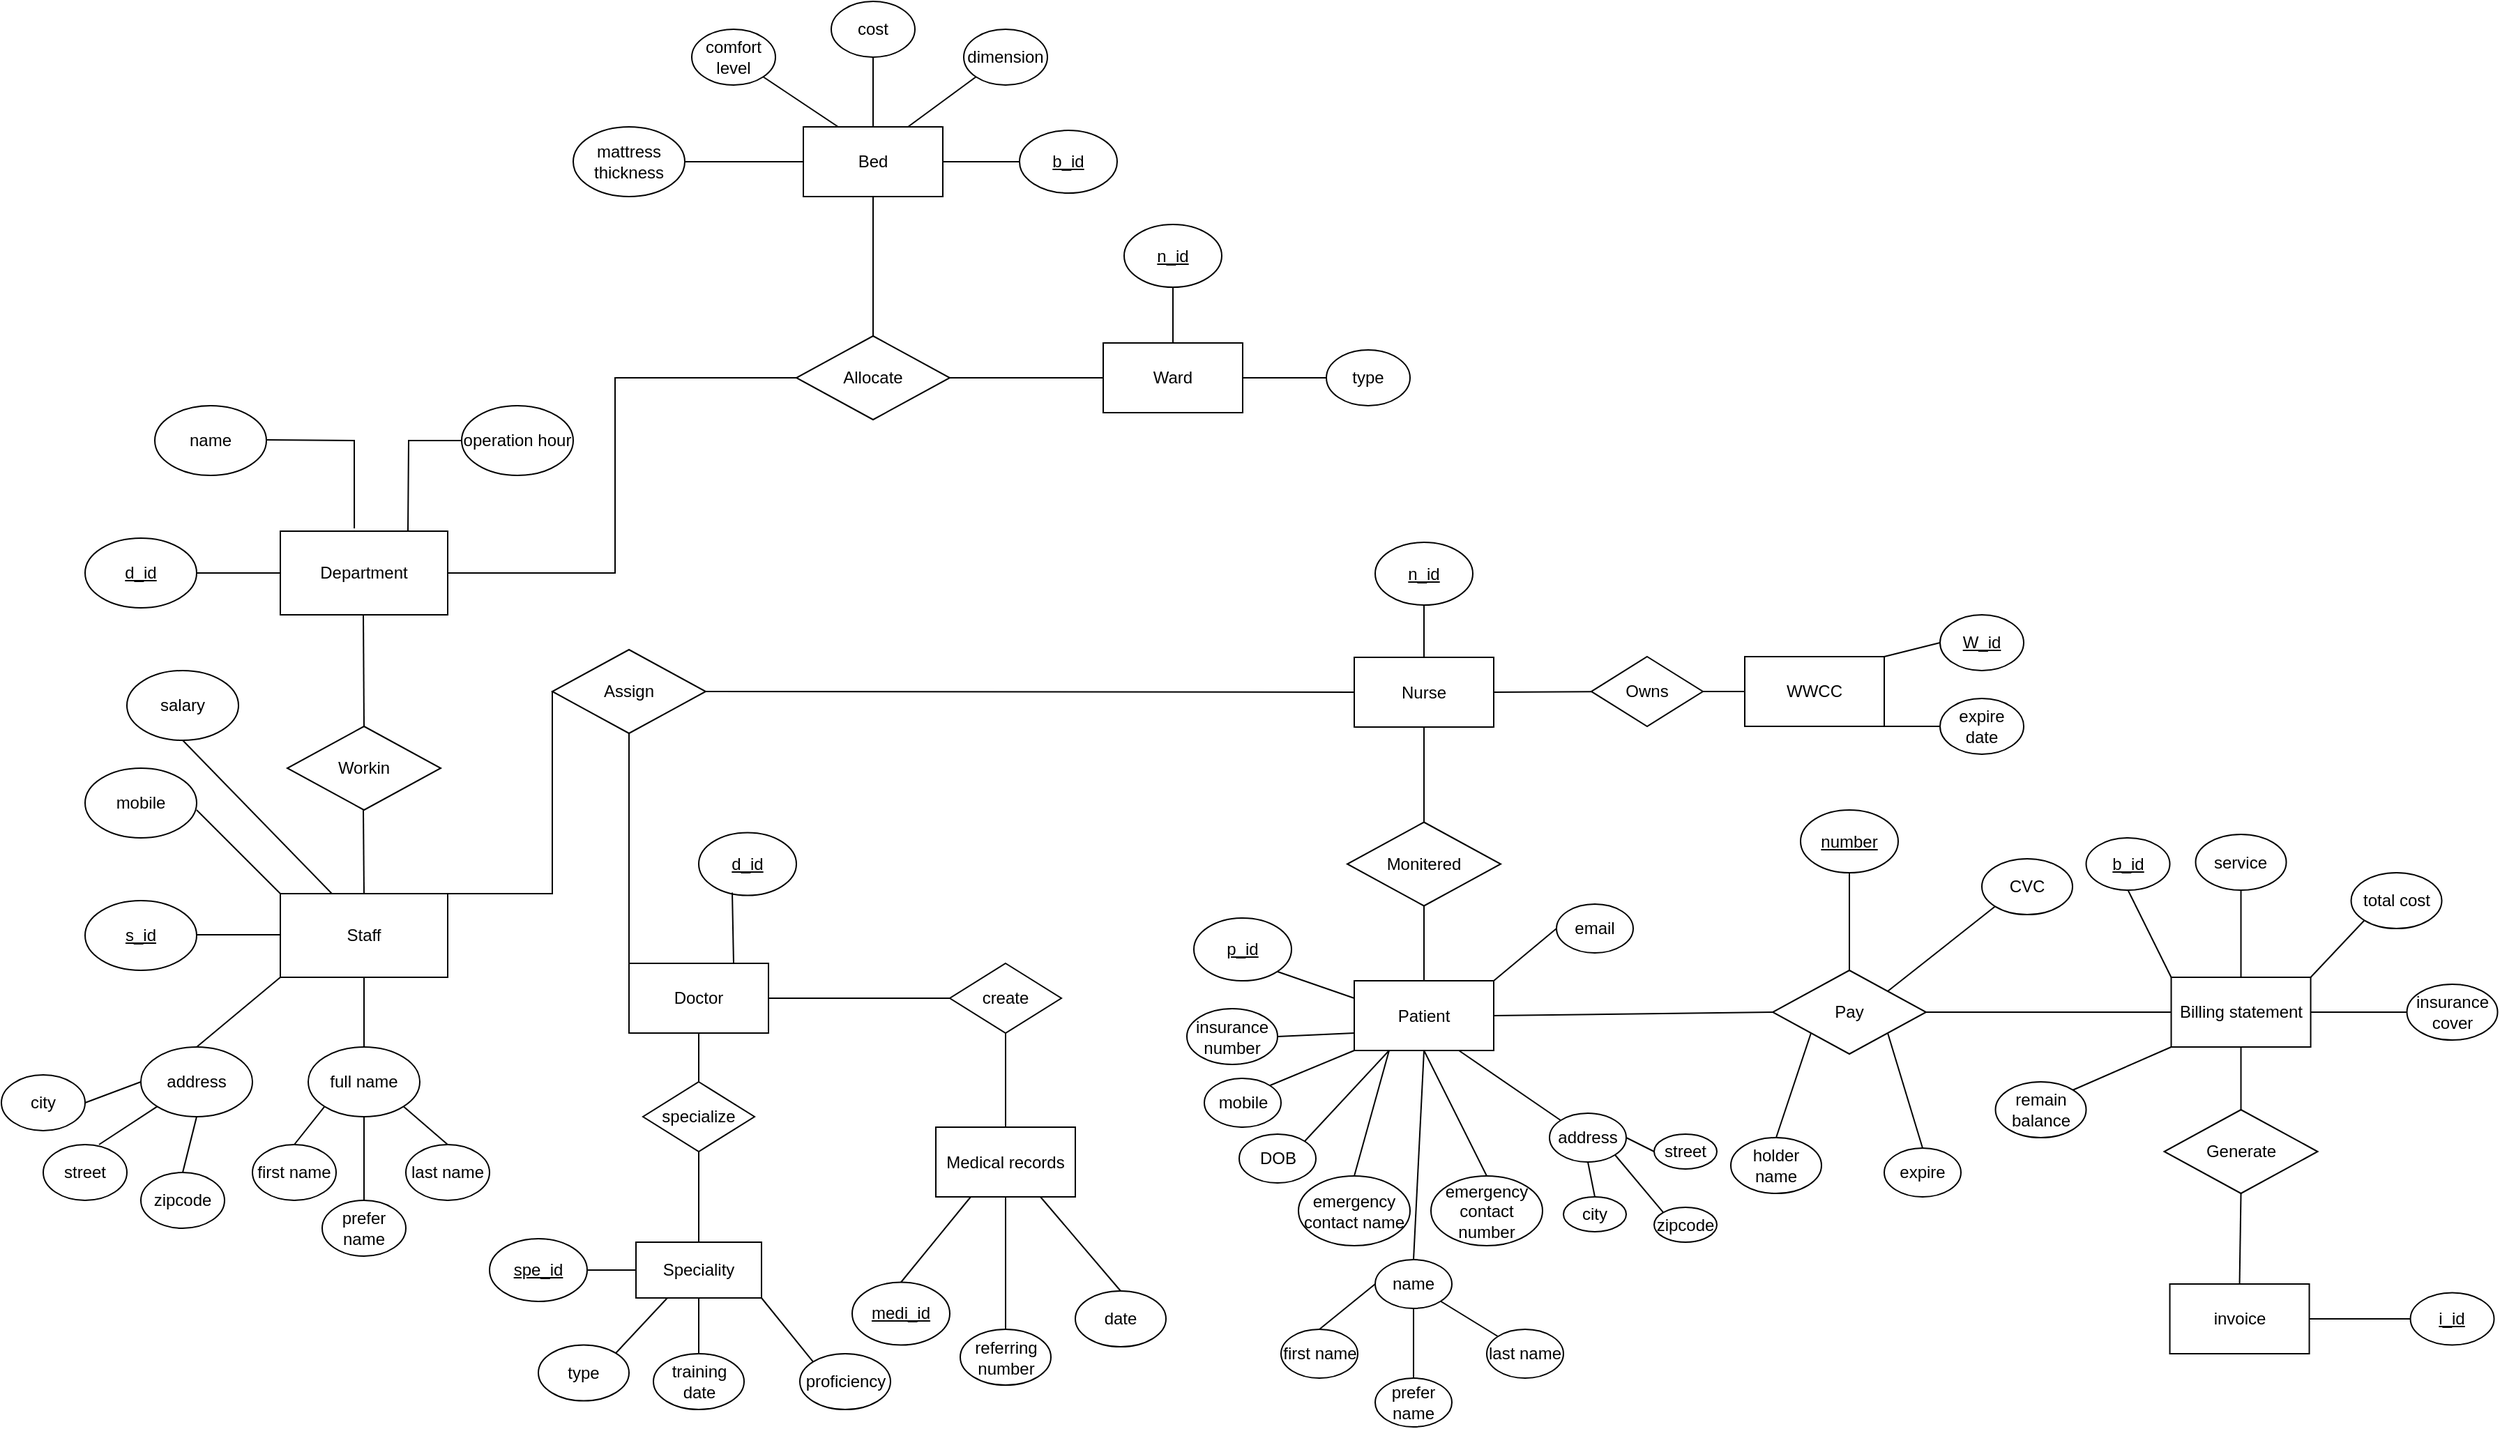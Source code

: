 <mxfile version="24.7.7">
  <diagram name="第 1 页" id="l8nAImhA_V3-tAAv8bX_">
    <mxGraphModel dx="1781" dy="504" grid="1" gridSize="10" guides="1" tooltips="1" connect="1" arrows="1" fold="1" page="1" pageScale="1" pageWidth="827" pageHeight="1169" math="0" shadow="0">
      <root>
        <mxCell id="0" />
        <mxCell id="1" parent="0" />
        <mxCell id="PQxb19GPP4Mwg28GRMJL-1" value="Department" style="rounded=0;whiteSpace=wrap;html=1;" parent="1" vertex="1">
          <mxGeometry x="30" y="510" width="120" height="60" as="geometry" />
        </mxCell>
        <mxCell id="PQxb19GPP4Mwg28GRMJL-2" value="&lt;u&gt;d_id&lt;/u&gt;" style="ellipse;whiteSpace=wrap;html=1;" parent="1" vertex="1">
          <mxGeometry x="-110" y="515" width="80" height="50" as="geometry" />
        </mxCell>
        <mxCell id="PQxb19GPP4Mwg28GRMJL-4" value="" style="endArrow=none;html=1;rounded=0;entryX=0;entryY=0.5;entryDx=0;entryDy=0;exitX=1;exitY=0.5;exitDx=0;exitDy=0;" parent="1" source="PQxb19GPP4Mwg28GRMJL-2" target="PQxb19GPP4Mwg28GRMJL-1" edge="1">
          <mxGeometry width="50" height="50" relative="1" as="geometry">
            <mxPoint x="-20" y="540" as="sourcePoint" />
            <mxPoint x="20" y="539.5" as="targetPoint" />
          </mxGeometry>
        </mxCell>
        <mxCell id="PQxb19GPP4Mwg28GRMJL-5" value="name" style="ellipse;whiteSpace=wrap;html=1;" parent="1" vertex="1">
          <mxGeometry x="-60" y="420" width="80" height="50" as="geometry" />
        </mxCell>
        <mxCell id="PQxb19GPP4Mwg28GRMJL-6" value="" style="endArrow=none;html=1;rounded=0;entryX=0.442;entryY=-0.033;entryDx=0;entryDy=0;exitX=1;exitY=0.5;exitDx=0;exitDy=0;entryPerimeter=0;" parent="1" target="PQxb19GPP4Mwg28GRMJL-1" edge="1">
          <mxGeometry width="50" height="50" relative="1" as="geometry">
            <mxPoint x="20" y="444.5" as="sourcePoint" />
            <mxPoint x="80" y="444.5" as="targetPoint" />
            <Array as="points">
              <mxPoint x="83" y="445" />
            </Array>
          </mxGeometry>
        </mxCell>
        <mxCell id="PQxb19GPP4Mwg28GRMJL-7" value="operation hour" style="ellipse;whiteSpace=wrap;html=1;" parent="1" vertex="1">
          <mxGeometry x="160" y="420" width="80" height="50" as="geometry" />
        </mxCell>
        <mxCell id="PQxb19GPP4Mwg28GRMJL-9" value="" style="endArrow=none;html=1;rounded=0;entryX=0.442;entryY=-0.033;entryDx=0;entryDy=0;exitX=0;exitY=0.5;exitDx=0;exitDy=0;entryPerimeter=0;" parent="1" source="PQxb19GPP4Mwg28GRMJL-7" edge="1">
          <mxGeometry width="50" height="50" relative="1" as="geometry">
            <mxPoint x="58.5" y="446.5" as="sourcePoint" />
            <mxPoint x="121.5" y="510" as="targetPoint" />
            <Array as="points">
              <mxPoint x="122" y="445" />
            </Array>
          </mxGeometry>
        </mxCell>
        <mxCell id="PQxb19GPP4Mwg28GRMJL-10" value="Staff" style="rounded=0;whiteSpace=wrap;html=1;" parent="1" vertex="1">
          <mxGeometry x="30" y="770" width="120" height="60" as="geometry" />
        </mxCell>
        <mxCell id="PQxb19GPP4Mwg28GRMJL-11" value="&lt;u&gt;s_id&lt;/u&gt;" style="ellipse;whiteSpace=wrap;html=1;" parent="1" vertex="1">
          <mxGeometry x="-110" y="775" width="80" height="50" as="geometry" />
        </mxCell>
        <mxCell id="PQxb19GPP4Mwg28GRMJL-12" value="" style="endArrow=none;html=1;rounded=0;entryX=0;entryY=0.5;entryDx=0;entryDy=0;exitX=1;exitY=0.5;exitDx=0;exitDy=0;" parent="1" edge="1">
          <mxGeometry width="50" height="50" relative="1" as="geometry">
            <mxPoint x="-30" y="799.5" as="sourcePoint" />
            <mxPoint x="30" y="799.5" as="targetPoint" />
          </mxGeometry>
        </mxCell>
        <mxCell id="PQxb19GPP4Mwg28GRMJL-13" value="Workin" style="rhombus;whiteSpace=wrap;html=1;" parent="1" vertex="1">
          <mxGeometry x="35" y="650" width="110" height="60" as="geometry" />
        </mxCell>
        <mxCell id="PQxb19GPP4Mwg28GRMJL-14" value="" style="endArrow=none;html=1;rounded=0;exitX=0.5;exitY=0;exitDx=0;exitDy=0;" parent="1" source="PQxb19GPP4Mwg28GRMJL-13" edge="1">
          <mxGeometry width="50" height="50" relative="1" as="geometry">
            <mxPoint x="89.5" y="640" as="sourcePoint" />
            <mxPoint x="89.5" y="570" as="targetPoint" />
          </mxGeometry>
        </mxCell>
        <mxCell id="PQxb19GPP4Mwg28GRMJL-15" value="" style="endArrow=none;html=1;rounded=0;exitX=0.5;exitY=0;exitDx=0;exitDy=0;" parent="1" source="PQxb19GPP4Mwg28GRMJL-10" edge="1">
          <mxGeometry width="50" height="50" relative="1" as="geometry">
            <mxPoint x="90" y="760" as="sourcePoint" />
            <mxPoint x="89.5" y="710" as="targetPoint" />
          </mxGeometry>
        </mxCell>
        <mxCell id="PQxb19GPP4Mwg28GRMJL-16" value="mobile" style="ellipse;whiteSpace=wrap;html=1;" parent="1" vertex="1">
          <mxGeometry x="-110" y="680" width="80" height="50" as="geometry" />
        </mxCell>
        <mxCell id="PQxb19GPP4Mwg28GRMJL-17" value="" style="endArrow=none;html=1;rounded=0;exitX=0;exitY=0;exitDx=0;exitDy=0;" parent="1" source="PQxb19GPP4Mwg28GRMJL-10" edge="1">
          <mxGeometry width="50" height="50" relative="1" as="geometry">
            <mxPoint x="20" y="760" as="sourcePoint" />
            <mxPoint x="-30" y="710" as="targetPoint" />
          </mxGeometry>
        </mxCell>
        <mxCell id="PQxb19GPP4Mwg28GRMJL-18" value="salary" style="ellipse;whiteSpace=wrap;html=1;" parent="1" vertex="1">
          <mxGeometry x="-80" y="610" width="80" height="50" as="geometry" />
        </mxCell>
        <mxCell id="PQxb19GPP4Mwg28GRMJL-19" value="" style="endArrow=none;html=1;rounded=0;exitX=0.308;exitY=0;exitDx=0;exitDy=0;exitPerimeter=0;" parent="1" source="PQxb19GPP4Mwg28GRMJL-10" edge="1">
          <mxGeometry width="50" height="50" relative="1" as="geometry">
            <mxPoint x="20" y="720" as="sourcePoint" />
            <mxPoint x="-40" y="660" as="targetPoint" />
          </mxGeometry>
        </mxCell>
        <mxCell id="PQxb19GPP4Mwg28GRMJL-20" value="address" style="ellipse;whiteSpace=wrap;html=1;" parent="1" vertex="1">
          <mxGeometry x="-70" y="880" width="80" height="50" as="geometry" />
        </mxCell>
        <mxCell id="PQxb19GPP4Mwg28GRMJL-21" value="" style="endArrow=none;html=1;rounded=0;entryX=0;entryY=1;entryDx=0;entryDy=0;" parent="1" target="PQxb19GPP4Mwg28GRMJL-10" edge="1">
          <mxGeometry width="50" height="50" relative="1" as="geometry">
            <mxPoint x="-30" y="880" as="sourcePoint" />
            <mxPoint x="20" y="830" as="targetPoint" />
          </mxGeometry>
        </mxCell>
        <mxCell id="PQxb19GPP4Mwg28GRMJL-22" value="city" style="ellipse;whiteSpace=wrap;html=1;" parent="1" vertex="1">
          <mxGeometry x="-170" y="900" width="60" height="40" as="geometry" />
        </mxCell>
        <mxCell id="PQxb19GPP4Mwg28GRMJL-23" value="street" style="ellipse;whiteSpace=wrap;html=1;" parent="1" vertex="1">
          <mxGeometry x="-140" y="950" width="60" height="40" as="geometry" />
        </mxCell>
        <mxCell id="PQxb19GPP4Mwg28GRMJL-24" value="zipcode" style="ellipse;whiteSpace=wrap;html=1;" parent="1" vertex="1">
          <mxGeometry x="-70" y="970" width="60" height="40" as="geometry" />
        </mxCell>
        <mxCell id="PQxb19GPP4Mwg28GRMJL-25" value="" style="endArrow=none;html=1;rounded=0;entryX=0;entryY=0.5;entryDx=0;entryDy=0;" parent="1" target="PQxb19GPP4Mwg28GRMJL-20" edge="1">
          <mxGeometry width="50" height="50" relative="1" as="geometry">
            <mxPoint x="-110" y="920" as="sourcePoint" />
            <mxPoint x="-60" y="870" as="targetPoint" />
          </mxGeometry>
        </mxCell>
        <mxCell id="PQxb19GPP4Mwg28GRMJL-26" value="" style="endArrow=none;html=1;rounded=0;entryX=0;entryY=1;entryDx=0;entryDy=0;" parent="1" target="PQxb19GPP4Mwg28GRMJL-20" edge="1">
          <mxGeometry width="50" height="50" relative="1" as="geometry">
            <mxPoint x="-100" y="950" as="sourcePoint" />
            <mxPoint x="-60" y="935" as="targetPoint" />
          </mxGeometry>
        </mxCell>
        <mxCell id="PQxb19GPP4Mwg28GRMJL-28" value="" style="endArrow=none;html=1;rounded=0;entryX=0.5;entryY=1;entryDx=0;entryDy=0;exitX=0.5;exitY=0;exitDx=0;exitDy=0;" parent="1" source="PQxb19GPP4Mwg28GRMJL-24" target="PQxb19GPP4Mwg28GRMJL-20" edge="1">
          <mxGeometry width="50" height="50" relative="1" as="geometry">
            <mxPoint x="30" y="990" as="sourcePoint" />
            <mxPoint x="80" y="940" as="targetPoint" />
          </mxGeometry>
        </mxCell>
        <mxCell id="PQxb19GPP4Mwg28GRMJL-29" value="full name" style="ellipse;whiteSpace=wrap;html=1;" parent="1" vertex="1">
          <mxGeometry x="50" y="880" width="80" height="50" as="geometry" />
        </mxCell>
        <mxCell id="PQxb19GPP4Mwg28GRMJL-30" value="" style="endArrow=none;html=1;rounded=0;entryX=0.5;entryY=1;entryDx=0;entryDy=0;exitX=0.5;exitY=0;exitDx=0;exitDy=0;" parent="1" source="PQxb19GPP4Mwg28GRMJL-29" target="PQxb19GPP4Mwg28GRMJL-10" edge="1">
          <mxGeometry width="50" height="50" relative="1" as="geometry">
            <mxPoint x="150" y="880" as="sourcePoint" />
            <mxPoint x="200" y="830" as="targetPoint" />
          </mxGeometry>
        </mxCell>
        <mxCell id="PQxb19GPP4Mwg28GRMJL-31" value="first name" style="ellipse;whiteSpace=wrap;html=1;" parent="1" vertex="1">
          <mxGeometry x="10" y="950" width="60" height="40" as="geometry" />
        </mxCell>
        <mxCell id="PQxb19GPP4Mwg28GRMJL-32" value="" style="endArrow=none;html=1;rounded=0;exitX=0.5;exitY=0;exitDx=0;exitDy=0;entryX=0;entryY=1;entryDx=0;entryDy=0;" parent="1" source="PQxb19GPP4Mwg28GRMJL-31" target="PQxb19GPP4Mwg28GRMJL-29" edge="1">
          <mxGeometry width="50" height="50" relative="1" as="geometry">
            <mxPoint x="200" y="970" as="sourcePoint" />
            <mxPoint x="250" y="920" as="targetPoint" />
          </mxGeometry>
        </mxCell>
        <mxCell id="PQxb19GPP4Mwg28GRMJL-33" value="last name" style="ellipse;whiteSpace=wrap;html=1;" parent="1" vertex="1">
          <mxGeometry x="120" y="950" width="60" height="40" as="geometry" />
        </mxCell>
        <mxCell id="PQxb19GPP4Mwg28GRMJL-34" value="" style="endArrow=none;html=1;rounded=0;entryX=1;entryY=1;entryDx=0;entryDy=0;exitX=0.5;exitY=0;exitDx=0;exitDy=0;" parent="1" source="PQxb19GPP4Mwg28GRMJL-33" target="PQxb19GPP4Mwg28GRMJL-29" edge="1">
          <mxGeometry width="50" height="50" relative="1" as="geometry">
            <mxPoint x="190" y="930" as="sourcePoint" />
            <mxPoint x="240" y="880" as="targetPoint" />
          </mxGeometry>
        </mxCell>
        <mxCell id="PQxb19GPP4Mwg28GRMJL-35" value="prefer name" style="ellipse;whiteSpace=wrap;html=1;" parent="1" vertex="1">
          <mxGeometry x="60" y="990" width="60" height="40" as="geometry" />
        </mxCell>
        <mxCell id="PQxb19GPP4Mwg28GRMJL-36" value="" style="endArrow=none;html=1;rounded=0;entryX=0.5;entryY=1;entryDx=0;entryDy=0;exitX=0.5;exitY=0;exitDx=0;exitDy=0;" parent="1" source="PQxb19GPP4Mwg28GRMJL-35" target="PQxb19GPP4Mwg28GRMJL-29" edge="1">
          <mxGeometry width="50" height="50" relative="1" as="geometry">
            <mxPoint x="60" y="1000" as="sourcePoint" />
            <mxPoint x="110" y="950" as="targetPoint" />
          </mxGeometry>
        </mxCell>
        <mxCell id="PQxb19GPP4Mwg28GRMJL-37" value="Assign" style="rhombus;whiteSpace=wrap;html=1;" parent="1" vertex="1">
          <mxGeometry x="225" y="595" width="110" height="60" as="geometry" />
        </mxCell>
        <mxCell id="PQxb19GPP4Mwg28GRMJL-39" value="Nurse" style="rounded=0;whiteSpace=wrap;html=1;" parent="1" vertex="1">
          <mxGeometry x="800" y="600.5" width="100" height="50" as="geometry" />
        </mxCell>
        <mxCell id="PQxb19GPP4Mwg28GRMJL-40" value="" style="endArrow=none;html=1;rounded=0;entryX=0;entryY=0.5;entryDx=0;entryDy=0;exitX=1;exitY=0.5;exitDx=0;exitDy=0;" parent="1" source="PQxb19GPP4Mwg28GRMJL-37" target="PQxb19GPP4Mwg28GRMJL-39" edge="1">
          <mxGeometry width="50" height="50" relative="1" as="geometry">
            <mxPoint x="340" y="650" as="sourcePoint" />
            <mxPoint x="390" y="600" as="targetPoint" />
          </mxGeometry>
        </mxCell>
        <mxCell id="PQxb19GPP4Mwg28GRMJL-41" value="&lt;u&gt;n_id&lt;/u&gt;" style="ellipse;whiteSpace=wrap;html=1;" parent="1" vertex="1">
          <mxGeometry x="815" y="518" width="70" height="45" as="geometry" />
        </mxCell>
        <mxCell id="PQxb19GPP4Mwg28GRMJL-42" value="" style="endArrow=none;html=1;rounded=0;entryX=0.5;entryY=1;entryDx=0;entryDy=0;exitX=0.5;exitY=0;exitDx=0;exitDy=0;" parent="1" source="PQxb19GPP4Mwg28GRMJL-39" target="PQxb19GPP4Mwg28GRMJL-41" edge="1">
          <mxGeometry width="50" height="50" relative="1" as="geometry">
            <mxPoint x="710" y="580.5" as="sourcePoint" />
            <mxPoint x="760" y="530.5" as="targetPoint" />
          </mxGeometry>
        </mxCell>
        <mxCell id="PQxb19GPP4Mwg28GRMJL-43" value="WWCC" style="rounded=0;whiteSpace=wrap;html=1;" parent="1" vertex="1">
          <mxGeometry x="1080" y="600" width="100" height="50" as="geometry" />
        </mxCell>
        <mxCell id="PQxb19GPP4Mwg28GRMJL-45" value="&lt;u&gt;W_id&lt;/u&gt;" style="ellipse;whiteSpace=wrap;html=1;" parent="1" vertex="1">
          <mxGeometry x="1220" y="570" width="60" height="40" as="geometry" />
        </mxCell>
        <mxCell id="PQxb19GPP4Mwg28GRMJL-46" value="" style="endArrow=none;html=1;rounded=0;exitX=1;exitY=0;exitDx=0;exitDy=0;entryX=0;entryY=0.5;entryDx=0;entryDy=0;" parent="1" source="PQxb19GPP4Mwg28GRMJL-43" target="PQxb19GPP4Mwg28GRMJL-45" edge="1">
          <mxGeometry width="50" height="50" relative="1" as="geometry">
            <mxPoint x="1110" y="550" as="sourcePoint" />
            <mxPoint x="1160" y="500" as="targetPoint" />
          </mxGeometry>
        </mxCell>
        <mxCell id="PQxb19GPP4Mwg28GRMJL-47" value="expire date" style="ellipse;whiteSpace=wrap;html=1;" parent="1" vertex="1">
          <mxGeometry x="1220" y="630" width="60" height="40" as="geometry" />
        </mxCell>
        <mxCell id="PQxb19GPP4Mwg28GRMJL-48" value="" style="endArrow=none;html=1;rounded=0;exitX=1;exitY=1;exitDx=0;exitDy=0;entryX=0;entryY=0.5;entryDx=0;entryDy=0;" parent="1" source="PQxb19GPP4Mwg28GRMJL-43" target="PQxb19GPP4Mwg28GRMJL-47" edge="1">
          <mxGeometry width="50" height="50" relative="1" as="geometry">
            <mxPoint x="1040" y="840" as="sourcePoint" />
            <mxPoint x="1090" y="790" as="targetPoint" />
          </mxGeometry>
        </mxCell>
        <mxCell id="PQxb19GPP4Mwg28GRMJL-49" value="Doctor" style="rounded=0;whiteSpace=wrap;html=1;" parent="1" vertex="1">
          <mxGeometry x="280" y="820" width="100" height="50" as="geometry" />
        </mxCell>
        <mxCell id="PQxb19GPP4Mwg28GRMJL-50" value="&lt;u&gt;d_id&lt;/u&gt;" style="ellipse;whiteSpace=wrap;html=1;" parent="1" vertex="1">
          <mxGeometry x="330" y="726.25" width="70" height="45" as="geometry" />
        </mxCell>
        <mxCell id="PQxb19GPP4Mwg28GRMJL-52" value="" style="endArrow=none;html=1;rounded=0;exitX=0.75;exitY=0;exitDx=0;exitDy=0;entryX=0.343;entryY=0.956;entryDx=0;entryDy=0;entryPerimeter=0;" parent="1" source="PQxb19GPP4Mwg28GRMJL-49" target="PQxb19GPP4Mwg28GRMJL-50" edge="1">
          <mxGeometry width="50" height="50" relative="1" as="geometry">
            <mxPoint x="510" y="860" as="sourcePoint" />
            <mxPoint x="560" y="810" as="targetPoint" />
          </mxGeometry>
        </mxCell>
        <mxCell id="PQxb19GPP4Mwg28GRMJL-53" value="Owns" style="rhombus;whiteSpace=wrap;html=1;" parent="1" vertex="1">
          <mxGeometry x="970" y="600" width="80" height="50" as="geometry" />
        </mxCell>
        <mxCell id="PQxb19GPP4Mwg28GRMJL-54" value="" style="endArrow=none;html=1;rounded=0;exitX=1;exitY=0.5;exitDx=0;exitDy=0;" parent="1" source="PQxb19GPP4Mwg28GRMJL-39" target="PQxb19GPP4Mwg28GRMJL-53" edge="1">
          <mxGeometry width="50" height="50" relative="1" as="geometry">
            <mxPoint x="550" y="730" as="sourcePoint" />
            <mxPoint x="600" y="680" as="targetPoint" />
          </mxGeometry>
        </mxCell>
        <mxCell id="PQxb19GPP4Mwg28GRMJL-55" value="" style="endArrow=none;html=1;rounded=0;exitX=1;exitY=0.5;exitDx=0;exitDy=0;entryX=0;entryY=0.5;entryDx=0;entryDy=0;" parent="1" source="PQxb19GPP4Mwg28GRMJL-53" target="PQxb19GPP4Mwg28GRMJL-43" edge="1">
          <mxGeometry width="50" height="50" relative="1" as="geometry">
            <mxPoint x="1070" y="710" as="sourcePoint" />
            <mxPoint x="1110" y="710" as="targetPoint" />
          </mxGeometry>
        </mxCell>
        <mxCell id="PQxb19GPP4Mwg28GRMJL-56" value="specialize" style="rhombus;whiteSpace=wrap;html=1;" parent="1" vertex="1">
          <mxGeometry x="290" y="905" width="80" height="50" as="geometry" />
        </mxCell>
        <mxCell id="PQxb19GPP4Mwg28GRMJL-57" value="" style="endArrow=none;html=1;rounded=0;exitX=0.5;exitY=1;exitDx=0;exitDy=0;entryX=0.5;entryY=0;entryDx=0;entryDy=0;" parent="1" source="PQxb19GPP4Mwg28GRMJL-49" target="PQxb19GPP4Mwg28GRMJL-56" edge="1">
          <mxGeometry width="50" height="50" relative="1" as="geometry">
            <mxPoint x="300" y="1020" as="sourcePoint" />
            <mxPoint x="350" y="970" as="targetPoint" />
          </mxGeometry>
        </mxCell>
        <mxCell id="PQxb19GPP4Mwg28GRMJL-58" value="Speciality" style="rounded=0;whiteSpace=wrap;html=1;" parent="1" vertex="1">
          <mxGeometry x="285" y="1020" width="90" height="40" as="geometry" />
        </mxCell>
        <mxCell id="PQxb19GPP4Mwg28GRMJL-59" value="" style="endArrow=none;html=1;rounded=0;entryX=0.5;entryY=1;entryDx=0;entryDy=0;exitX=0.5;exitY=0;exitDx=0;exitDy=0;" parent="1" source="PQxb19GPP4Mwg28GRMJL-58" target="PQxb19GPP4Mwg28GRMJL-56" edge="1">
          <mxGeometry width="50" height="50" relative="1" as="geometry">
            <mxPoint x="210" y="1090" as="sourcePoint" />
            <mxPoint x="260" y="1040" as="targetPoint" />
          </mxGeometry>
        </mxCell>
        <mxCell id="PQxb19GPP4Mwg28GRMJL-60" value="&lt;u&gt;spe_id&lt;/u&gt;" style="ellipse;whiteSpace=wrap;html=1;" parent="1" vertex="1">
          <mxGeometry x="180" y="1017.5" width="70" height="45" as="geometry" />
        </mxCell>
        <mxCell id="PQxb19GPP4Mwg28GRMJL-61" value="" style="endArrow=none;html=1;rounded=0;exitX=1;exitY=0.5;exitDx=0;exitDy=0;entryX=0;entryY=0.5;entryDx=0;entryDy=0;" parent="1" source="PQxb19GPP4Mwg28GRMJL-60" target="PQxb19GPP4Mwg28GRMJL-58" edge="1">
          <mxGeometry width="50" height="50" relative="1" as="geometry">
            <mxPoint x="280" y="1140" as="sourcePoint" />
            <mxPoint x="330" y="1090" as="targetPoint" />
          </mxGeometry>
        </mxCell>
        <mxCell id="PQxb19GPP4Mwg28GRMJL-63" value="type" style="ellipse;whiteSpace=wrap;html=1;" parent="1" vertex="1">
          <mxGeometry x="215" y="1093.75" width="65" height="40" as="geometry" />
        </mxCell>
        <mxCell id="PQxb19GPP4Mwg28GRMJL-64" value="" style="endArrow=none;html=1;rounded=0;exitX=1;exitY=0;exitDx=0;exitDy=0;entryX=0.25;entryY=1;entryDx=0;entryDy=0;" parent="1" source="PQxb19GPP4Mwg28GRMJL-63" target="PQxb19GPP4Mwg28GRMJL-58" edge="1">
          <mxGeometry width="50" height="50" relative="1" as="geometry">
            <mxPoint x="420" y="1150" as="sourcePoint" />
            <mxPoint x="470" y="1100" as="targetPoint" />
          </mxGeometry>
        </mxCell>
        <mxCell id="PQxb19GPP4Mwg28GRMJL-65" value="training date" style="ellipse;whiteSpace=wrap;html=1;" parent="1" vertex="1">
          <mxGeometry x="297.5" y="1100" width="65" height="40" as="geometry" />
        </mxCell>
        <mxCell id="PQxb19GPP4Mwg28GRMJL-66" value="" style="endArrow=none;html=1;rounded=0;exitX=0.5;exitY=1;exitDx=0;exitDy=0;entryX=0.5;entryY=0;entryDx=0;entryDy=0;" parent="1" source="PQxb19GPP4Mwg28GRMJL-58" target="PQxb19GPP4Mwg28GRMJL-65" edge="1">
          <mxGeometry width="50" height="50" relative="1" as="geometry">
            <mxPoint x="490" y="1120" as="sourcePoint" />
            <mxPoint x="540" y="1070" as="targetPoint" />
          </mxGeometry>
        </mxCell>
        <mxCell id="PQxb19GPP4Mwg28GRMJL-67" value="proficiency" style="ellipse;whiteSpace=wrap;html=1;" parent="1" vertex="1">
          <mxGeometry x="402.5" y="1100" width="65" height="40" as="geometry" />
        </mxCell>
        <mxCell id="PQxb19GPP4Mwg28GRMJL-68" value="" style="endArrow=none;html=1;rounded=0;exitX=1;exitY=1;exitDx=0;exitDy=0;entryX=0;entryY=0;entryDx=0;entryDy=0;" parent="1" source="PQxb19GPP4Mwg28GRMJL-58" target="PQxb19GPP4Mwg28GRMJL-67" edge="1">
          <mxGeometry width="50" height="50" relative="1" as="geometry">
            <mxPoint x="480" y="1050" as="sourcePoint" />
            <mxPoint x="530" y="1000" as="targetPoint" />
          </mxGeometry>
        </mxCell>
        <mxCell id="Fp78hbJ8yBMcF1NIp28f-1" value="Allocate" style="rhombus;whiteSpace=wrap;html=1;" parent="1" vertex="1">
          <mxGeometry x="400" y="370" width="110" height="60" as="geometry" />
        </mxCell>
        <mxCell id="Fp78hbJ8yBMcF1NIp28f-2" value="" style="endArrow=none;html=1;rounded=0;exitX=1;exitY=0.5;exitDx=0;exitDy=0;entryX=0;entryY=0.5;entryDx=0;entryDy=0;" parent="1" source="PQxb19GPP4Mwg28GRMJL-1" target="Fp78hbJ8yBMcF1NIp28f-1" edge="1">
          <mxGeometry width="50" height="50" relative="1" as="geometry">
            <mxPoint x="210" y="550" as="sourcePoint" />
            <mxPoint x="260" y="500" as="targetPoint" />
            <Array as="points">
              <mxPoint x="270" y="540" />
              <mxPoint x="270" y="400" />
            </Array>
          </mxGeometry>
        </mxCell>
        <mxCell id="Fp78hbJ8yBMcF1NIp28f-3" value="Ward" style="rounded=0;whiteSpace=wrap;html=1;" parent="1" vertex="1">
          <mxGeometry x="620" y="375" width="100" height="50" as="geometry" />
        </mxCell>
        <mxCell id="Fp78hbJ8yBMcF1NIp28f-4" value="" style="endArrow=none;html=1;rounded=0;exitX=1;exitY=0.5;exitDx=0;exitDy=0;entryX=0;entryY=0.5;entryDx=0;entryDy=0;" parent="1" source="Fp78hbJ8yBMcF1NIp28f-1" target="Fp78hbJ8yBMcF1NIp28f-3" edge="1">
          <mxGeometry width="50" height="50" relative="1" as="geometry">
            <mxPoint x="520" y="300" as="sourcePoint" />
            <mxPoint x="570" y="250" as="targetPoint" />
          </mxGeometry>
        </mxCell>
        <mxCell id="Fp78hbJ8yBMcF1NIp28f-5" value="&lt;u&gt;n_id&lt;/u&gt;" style="ellipse;whiteSpace=wrap;html=1;" parent="1" vertex="1">
          <mxGeometry x="635" y="290" width="70" height="45" as="geometry" />
        </mxCell>
        <mxCell id="Fp78hbJ8yBMcF1NIp28f-6" value="" style="endArrow=none;html=1;rounded=0;exitX=0.5;exitY=0;exitDx=0;exitDy=0;entryX=0.5;entryY=1;entryDx=0;entryDy=0;" parent="1" source="Fp78hbJ8yBMcF1NIp28f-3" target="Fp78hbJ8yBMcF1NIp28f-5" edge="1">
          <mxGeometry width="50" height="50" relative="1" as="geometry">
            <mxPoint x="470" y="330" as="sourcePoint" />
            <mxPoint x="520" y="280" as="targetPoint" />
          </mxGeometry>
        </mxCell>
        <mxCell id="Fp78hbJ8yBMcF1NIp28f-7" value="type" style="ellipse;whiteSpace=wrap;html=1;" parent="1" vertex="1">
          <mxGeometry x="780" y="380" width="60" height="40" as="geometry" />
        </mxCell>
        <mxCell id="Fp78hbJ8yBMcF1NIp28f-8" value="" style="endArrow=none;html=1;rounded=0;exitX=1;exitY=0.5;exitDx=0;exitDy=0;entryX=0;entryY=0.5;entryDx=0;entryDy=0;" parent="1" source="Fp78hbJ8yBMcF1NIp28f-3" target="Fp78hbJ8yBMcF1NIp28f-7" edge="1">
          <mxGeometry width="50" height="50" relative="1" as="geometry">
            <mxPoint x="740" y="360" as="sourcePoint" />
            <mxPoint x="790" y="310" as="targetPoint" />
          </mxGeometry>
        </mxCell>
        <mxCell id="Fp78hbJ8yBMcF1NIp28f-9" value="Bed" style="rounded=0;whiteSpace=wrap;html=1;" parent="1" vertex="1">
          <mxGeometry x="405" y="220" width="100" height="50" as="geometry" />
        </mxCell>
        <mxCell id="Fp78hbJ8yBMcF1NIp28f-10" value="" style="endArrow=none;html=1;rounded=0;exitX=0.5;exitY=0;exitDx=0;exitDy=0;entryX=0.5;entryY=1;entryDx=0;entryDy=0;" parent="1" source="Fp78hbJ8yBMcF1NIp28f-1" target="Fp78hbJ8yBMcF1NIp28f-9" edge="1">
          <mxGeometry width="50" height="50" relative="1" as="geometry">
            <mxPoint x="260" y="350" as="sourcePoint" />
            <mxPoint x="310" y="300" as="targetPoint" />
          </mxGeometry>
        </mxCell>
        <mxCell id="Fp78hbJ8yBMcF1NIp28f-11" value="&lt;u&gt;b_id&lt;/u&gt;" style="ellipse;whiteSpace=wrap;html=1;" parent="1" vertex="1">
          <mxGeometry x="560" y="222.5" width="70" height="45" as="geometry" />
        </mxCell>
        <mxCell id="Fp78hbJ8yBMcF1NIp28f-13" value="" style="endArrow=none;html=1;rounded=0;exitX=1;exitY=0.5;exitDx=0;exitDy=0;entryX=0;entryY=0.5;entryDx=0;entryDy=0;" parent="1" source="Fp78hbJ8yBMcF1NIp28f-9" target="Fp78hbJ8yBMcF1NIp28f-11" edge="1">
          <mxGeometry width="50" height="50" relative="1" as="geometry">
            <mxPoint x="470" y="170" as="sourcePoint" />
            <mxPoint x="520" y="120" as="targetPoint" />
          </mxGeometry>
        </mxCell>
        <mxCell id="Fp78hbJ8yBMcF1NIp28f-14" value="dimension" style="ellipse;whiteSpace=wrap;html=1;" parent="1" vertex="1">
          <mxGeometry x="520" y="150" width="60" height="40" as="geometry" />
        </mxCell>
        <mxCell id="Fp78hbJ8yBMcF1NIp28f-15" value="" style="endArrow=none;html=1;rounded=0;exitX=0.75;exitY=0;exitDx=0;exitDy=0;entryX=0;entryY=1;entryDx=0;entryDy=0;" parent="1" source="Fp78hbJ8yBMcF1NIp28f-9" target="Fp78hbJ8yBMcF1NIp28f-14" edge="1">
          <mxGeometry width="50" height="50" relative="1" as="geometry">
            <mxPoint x="350" y="180" as="sourcePoint" />
            <mxPoint x="400" y="130" as="targetPoint" />
          </mxGeometry>
        </mxCell>
        <mxCell id="Fp78hbJ8yBMcF1NIp28f-16" value="cost" style="ellipse;whiteSpace=wrap;html=1;" parent="1" vertex="1">
          <mxGeometry x="425" y="130" width="60" height="40" as="geometry" />
        </mxCell>
        <mxCell id="Fp78hbJ8yBMcF1NIp28f-17" value="" style="endArrow=none;html=1;rounded=0;exitX=0.5;exitY=0;exitDx=0;exitDy=0;entryX=0.5;entryY=1;entryDx=0;entryDy=0;" parent="1" source="Fp78hbJ8yBMcF1NIp28f-9" target="Fp78hbJ8yBMcF1NIp28f-16" edge="1">
          <mxGeometry width="50" height="50" relative="1" as="geometry">
            <mxPoint x="330" y="230" as="sourcePoint" />
            <mxPoint x="380" y="180" as="targetPoint" />
          </mxGeometry>
        </mxCell>
        <mxCell id="Fp78hbJ8yBMcF1NIp28f-18" value="comfort level" style="ellipse;whiteSpace=wrap;html=1;" parent="1" vertex="1">
          <mxGeometry x="325" y="150" width="60" height="40" as="geometry" />
        </mxCell>
        <mxCell id="Fp78hbJ8yBMcF1NIp28f-19" value="" style="endArrow=none;html=1;rounded=0;exitX=0.25;exitY=0;exitDx=0;exitDy=0;entryX=1;entryY=1;entryDx=0;entryDy=0;" parent="1" source="Fp78hbJ8yBMcF1NIp28f-9" target="Fp78hbJ8yBMcF1NIp28f-18" edge="1">
          <mxGeometry width="50" height="50" relative="1" as="geometry">
            <mxPoint x="260" y="270" as="sourcePoint" />
            <mxPoint x="310" y="220" as="targetPoint" />
          </mxGeometry>
        </mxCell>
        <mxCell id="Fp78hbJ8yBMcF1NIp28f-20" value="mattress thickness" style="ellipse;whiteSpace=wrap;html=1;" parent="1" vertex="1">
          <mxGeometry x="240" y="220" width="80" height="50" as="geometry" />
        </mxCell>
        <mxCell id="Fp78hbJ8yBMcF1NIp28f-21" value="" style="endArrow=none;html=1;rounded=0;exitX=1;exitY=0.5;exitDx=0;exitDy=0;entryX=0;entryY=0.5;entryDx=0;entryDy=0;" parent="1" source="Fp78hbJ8yBMcF1NIp28f-20" target="Fp78hbJ8yBMcF1NIp28f-9" edge="1">
          <mxGeometry width="50" height="50" relative="1" as="geometry">
            <mxPoint x="360" y="350" as="sourcePoint" />
            <mxPoint x="410" y="300" as="targetPoint" />
          </mxGeometry>
        </mxCell>
        <mxCell id="Fp78hbJ8yBMcF1NIp28f-22" value="Patient" style="rounded=0;whiteSpace=wrap;html=1;" parent="1" vertex="1">
          <mxGeometry x="800" y="832.5" width="100" height="50" as="geometry" />
        </mxCell>
        <mxCell id="Fp78hbJ8yBMcF1NIp28f-23" value="Monitered" style="rhombus;whiteSpace=wrap;html=1;" parent="1" vertex="1">
          <mxGeometry x="795" y="718.75" width="110" height="60" as="geometry" />
        </mxCell>
        <mxCell id="Fp78hbJ8yBMcF1NIp28f-25" value="&lt;u&gt;p_id&lt;/u&gt;" style="ellipse;whiteSpace=wrap;html=1;" parent="1" vertex="1">
          <mxGeometry x="685" y="787.5" width="70" height="45" as="geometry" />
        </mxCell>
        <mxCell id="Fp78hbJ8yBMcF1NIp28f-26" value="" style="endArrow=none;html=1;rounded=0;exitX=1;exitY=1;exitDx=0;exitDy=0;entryX=0;entryY=0.25;entryDx=0;entryDy=0;" parent="1" source="Fp78hbJ8yBMcF1NIp28f-25" target="Fp78hbJ8yBMcF1NIp28f-22" edge="1">
          <mxGeometry width="50" height="50" relative="1" as="geometry">
            <mxPoint x="755" y="942.5" as="sourcePoint" />
            <mxPoint x="805" y="892.5" as="targetPoint" />
          </mxGeometry>
        </mxCell>
        <mxCell id="Fp78hbJ8yBMcF1NIp28f-27" value="insurance number" style="ellipse;whiteSpace=wrap;html=1;" parent="1" vertex="1">
          <mxGeometry x="680" y="852.5" width="65" height="40" as="geometry" />
        </mxCell>
        <mxCell id="Fp78hbJ8yBMcF1NIp28f-28" value="" style="endArrow=none;html=1;rounded=0;entryX=0;entryY=0.75;entryDx=0;entryDy=0;exitX=1;exitY=0.5;exitDx=0;exitDy=0;" parent="1" source="Fp78hbJ8yBMcF1NIp28f-27" target="Fp78hbJ8yBMcF1NIp28f-22" edge="1">
          <mxGeometry width="50" height="50" relative="1" as="geometry">
            <mxPoint x="735" y="972.5" as="sourcePoint" />
            <mxPoint x="785" y="922.5" as="targetPoint" />
          </mxGeometry>
        </mxCell>
        <mxCell id="Fp78hbJ8yBMcF1NIp28f-29" value="" style="endArrow=none;html=1;rounded=0;exitX=0.5;exitY=1;exitDx=0;exitDy=0;entryX=0.5;entryY=0;entryDx=0;entryDy=0;" parent="1" source="Fp78hbJ8yBMcF1NIp28f-23" target="Fp78hbJ8yBMcF1NIp28f-22" edge="1">
          <mxGeometry width="50" height="50" relative="1" as="geometry">
            <mxPoint x="895" y="782.5" as="sourcePoint" />
            <mxPoint x="945" y="732.5" as="targetPoint" />
          </mxGeometry>
        </mxCell>
        <mxCell id="Fp78hbJ8yBMcF1NIp28f-30" value="mobile" style="ellipse;whiteSpace=wrap;html=1;" parent="1" vertex="1">
          <mxGeometry x="692.5" y="902.5" width="55" height="35" as="geometry" />
        </mxCell>
        <mxCell id="Fp78hbJ8yBMcF1NIp28f-31" value="" style="endArrow=none;html=1;rounded=0;exitX=1;exitY=0;exitDx=0;exitDy=0;entryX=0;entryY=1;entryDx=0;entryDy=0;" parent="1" source="Fp78hbJ8yBMcF1NIp28f-30" target="Fp78hbJ8yBMcF1NIp28f-22" edge="1">
          <mxGeometry width="50" height="50" relative="1" as="geometry">
            <mxPoint x="825" y="962.5" as="sourcePoint" />
            <mxPoint x="875" y="912.5" as="targetPoint" />
          </mxGeometry>
        </mxCell>
        <mxCell id="Fp78hbJ8yBMcF1NIp28f-32" value="DOB" style="ellipse;whiteSpace=wrap;html=1;" parent="1" vertex="1">
          <mxGeometry x="717.5" y="942.5" width="55" height="35" as="geometry" />
        </mxCell>
        <mxCell id="Fp78hbJ8yBMcF1NIp28f-33" value="" style="endArrow=none;html=1;rounded=0;exitX=1;exitY=0;exitDx=0;exitDy=0;entryX=0.25;entryY=1;entryDx=0;entryDy=0;" parent="1" source="Fp78hbJ8yBMcF1NIp28f-32" target="Fp78hbJ8yBMcF1NIp28f-22" edge="1">
          <mxGeometry width="50" height="50" relative="1" as="geometry">
            <mxPoint x="825" y="982.5" as="sourcePoint" />
            <mxPoint x="875" y="932.5" as="targetPoint" />
          </mxGeometry>
        </mxCell>
        <mxCell id="Fp78hbJ8yBMcF1NIp28f-34" value="emergency contact name" style="ellipse;whiteSpace=wrap;html=1;" parent="1" vertex="1">
          <mxGeometry x="760" y="972.5" width="80" height="50" as="geometry" />
        </mxCell>
        <mxCell id="Fp78hbJ8yBMcF1NIp28f-35" value="" style="endArrow=none;html=1;rounded=0;exitX=0.5;exitY=0;exitDx=0;exitDy=0;entryX=0.25;entryY=1;entryDx=0;entryDy=0;" parent="1" source="Fp78hbJ8yBMcF1NIp28f-34" target="Fp78hbJ8yBMcF1NIp28f-22" edge="1">
          <mxGeometry width="50" height="50" relative="1" as="geometry">
            <mxPoint x="865" y="962.5" as="sourcePoint" />
            <mxPoint x="915" y="912.5" as="targetPoint" />
          </mxGeometry>
        </mxCell>
        <mxCell id="Fp78hbJ8yBMcF1NIp28f-36" value="emergency contact number" style="ellipse;whiteSpace=wrap;html=1;" parent="1" vertex="1">
          <mxGeometry x="855" y="972.5" width="80" height="50" as="geometry" />
        </mxCell>
        <mxCell id="Fp78hbJ8yBMcF1NIp28f-37" value="" style="endArrow=none;html=1;rounded=0;exitX=0.5;exitY=0;exitDx=0;exitDy=0;entryX=0.5;entryY=1;entryDx=0;entryDy=0;" parent="1" source="Fp78hbJ8yBMcF1NIp28f-36" target="Fp78hbJ8yBMcF1NIp28f-22" edge="1">
          <mxGeometry width="50" height="50" relative="1" as="geometry">
            <mxPoint x="935" y="972.5" as="sourcePoint" />
            <mxPoint x="985" y="922.5" as="targetPoint" />
          </mxGeometry>
        </mxCell>
        <mxCell id="Fp78hbJ8yBMcF1NIp28f-38" value="name" style="ellipse;whiteSpace=wrap;html=1;" parent="1" vertex="1">
          <mxGeometry x="815" y="1032.5" width="55" height="35" as="geometry" />
        </mxCell>
        <mxCell id="Fp78hbJ8yBMcF1NIp28f-39" value="" style="endArrow=none;html=1;rounded=0;exitX=0.5;exitY=0;exitDx=0;exitDy=0;entryX=0.5;entryY=1;entryDx=0;entryDy=0;" parent="1" source="Fp78hbJ8yBMcF1NIp28f-38" target="Fp78hbJ8yBMcF1NIp28f-22" edge="1">
          <mxGeometry width="50" height="50" relative="1" as="geometry">
            <mxPoint x="835" y="962.5" as="sourcePoint" />
            <mxPoint x="885" y="912.5" as="targetPoint" />
          </mxGeometry>
        </mxCell>
        <mxCell id="Fp78hbJ8yBMcF1NIp28f-40" value="first name" style="ellipse;whiteSpace=wrap;html=1;" parent="1" vertex="1">
          <mxGeometry x="747.5" y="1082.5" width="55" height="35" as="geometry" />
        </mxCell>
        <mxCell id="Fp78hbJ8yBMcF1NIp28f-41" value="" style="endArrow=none;html=1;rounded=0;exitX=0.5;exitY=0;exitDx=0;exitDy=0;entryX=0;entryY=0.5;entryDx=0;entryDy=0;" parent="1" source="Fp78hbJ8yBMcF1NIp28f-40" target="Fp78hbJ8yBMcF1NIp28f-38" edge="1">
          <mxGeometry width="50" height="50" relative="1" as="geometry">
            <mxPoint x="835" y="1162.5" as="sourcePoint" />
            <mxPoint x="885" y="1112.5" as="targetPoint" />
          </mxGeometry>
        </mxCell>
        <mxCell id="Fp78hbJ8yBMcF1NIp28f-42" value="prefer name" style="ellipse;whiteSpace=wrap;html=1;" parent="1" vertex="1">
          <mxGeometry x="815" y="1117.5" width="55" height="35" as="geometry" />
        </mxCell>
        <mxCell id="Fp78hbJ8yBMcF1NIp28f-43" value="" style="endArrow=none;html=1;rounded=0;exitX=0.5;exitY=0;exitDx=0;exitDy=0;entryX=0.5;entryY=1;entryDx=0;entryDy=0;" parent="1" source="Fp78hbJ8yBMcF1NIp28f-42" target="Fp78hbJ8yBMcF1NIp28f-38" edge="1">
          <mxGeometry width="50" height="50" relative="1" as="geometry">
            <mxPoint x="915" y="1102.5" as="sourcePoint" />
            <mxPoint x="965" y="1052.5" as="targetPoint" />
          </mxGeometry>
        </mxCell>
        <mxCell id="Fp78hbJ8yBMcF1NIp28f-44" value="last name" style="ellipse;whiteSpace=wrap;html=1;" parent="1" vertex="1">
          <mxGeometry x="895" y="1082.5" width="55" height="35" as="geometry" />
        </mxCell>
        <mxCell id="Fp78hbJ8yBMcF1NIp28f-45" value="" style="endArrow=none;html=1;rounded=0;exitX=0;exitY=0;exitDx=0;exitDy=0;entryX=1;entryY=1;entryDx=0;entryDy=0;" parent="1" source="Fp78hbJ8yBMcF1NIp28f-44" target="Fp78hbJ8yBMcF1NIp28f-38" edge="1">
          <mxGeometry width="50" height="50" relative="1" as="geometry">
            <mxPoint x="955" y="1062.5" as="sourcePoint" />
            <mxPoint x="1005" y="1012.5" as="targetPoint" />
          </mxGeometry>
        </mxCell>
        <mxCell id="Fp78hbJ8yBMcF1NIp28f-46" value="address" style="ellipse;whiteSpace=wrap;html=1;" parent="1" vertex="1">
          <mxGeometry x="940" y="927.5" width="55" height="35" as="geometry" />
        </mxCell>
        <mxCell id="Fp78hbJ8yBMcF1NIp28f-47" value="" style="endArrow=none;html=1;rounded=0;exitX=0;exitY=0;exitDx=0;exitDy=0;entryX=0.75;entryY=1;entryDx=0;entryDy=0;" parent="1" source="Fp78hbJ8yBMcF1NIp28f-46" target="Fp78hbJ8yBMcF1NIp28f-22" edge="1">
          <mxGeometry width="50" height="50" relative="1" as="geometry">
            <mxPoint x="955" y="852.5" as="sourcePoint" />
            <mxPoint x="1005" y="802.5" as="targetPoint" />
          </mxGeometry>
        </mxCell>
        <mxCell id="Fp78hbJ8yBMcF1NIp28f-48" value="city" style="ellipse;whiteSpace=wrap;html=1;" parent="1" vertex="1">
          <mxGeometry x="950" y="987.5" width="45" height="25" as="geometry" />
        </mxCell>
        <mxCell id="Fp78hbJ8yBMcF1NIp28f-49" value="" style="endArrow=none;html=1;rounded=0;exitX=0.5;exitY=0;exitDx=0;exitDy=0;entryX=0.5;entryY=1;entryDx=0;entryDy=0;" parent="1" source="Fp78hbJ8yBMcF1NIp28f-48" target="Fp78hbJ8yBMcF1NIp28f-46" edge="1">
          <mxGeometry width="50" height="50" relative="1" as="geometry">
            <mxPoint x="1025" y="922.5" as="sourcePoint" />
            <mxPoint x="1075" y="872.5" as="targetPoint" />
          </mxGeometry>
        </mxCell>
        <mxCell id="Fp78hbJ8yBMcF1NIp28f-50" value="street" style="ellipse;whiteSpace=wrap;html=1;" parent="1" vertex="1">
          <mxGeometry x="1015" y="942.5" width="45" height="25" as="geometry" />
        </mxCell>
        <mxCell id="Fp78hbJ8yBMcF1NIp28f-51" value="" style="endArrow=none;html=1;rounded=0;exitX=1;exitY=0.5;exitDx=0;exitDy=0;entryX=0;entryY=0.5;entryDx=0;entryDy=0;" parent="1" source="Fp78hbJ8yBMcF1NIp28f-46" target="Fp78hbJ8yBMcF1NIp28f-50" edge="1">
          <mxGeometry width="50" height="50" relative="1" as="geometry">
            <mxPoint x="1015" y="892.5" as="sourcePoint" />
            <mxPoint x="1065" y="842.5" as="targetPoint" />
          </mxGeometry>
        </mxCell>
        <mxCell id="Fp78hbJ8yBMcF1NIp28f-52" value="zipcode" style="ellipse;whiteSpace=wrap;html=1;" parent="1" vertex="1">
          <mxGeometry x="1015" y="995" width="45" height="25" as="geometry" />
        </mxCell>
        <mxCell id="Fp78hbJ8yBMcF1NIp28f-53" value="" style="endArrow=none;html=1;rounded=0;exitX=1;exitY=1;exitDx=0;exitDy=0;entryX=0;entryY=0;entryDx=0;entryDy=0;" parent="1" source="Fp78hbJ8yBMcF1NIp28f-46" target="Fp78hbJ8yBMcF1NIp28f-52" edge="1">
          <mxGeometry width="50" height="50" relative="1" as="geometry">
            <mxPoint x="1075" y="982.5" as="sourcePoint" />
            <mxPoint x="1125" y="932.5" as="targetPoint" />
          </mxGeometry>
        </mxCell>
        <mxCell id="Fp78hbJ8yBMcF1NIp28f-54" value="email" style="ellipse;whiteSpace=wrap;html=1;" parent="1" vertex="1">
          <mxGeometry x="945" y="777.5" width="55" height="35" as="geometry" />
        </mxCell>
        <mxCell id="Fp78hbJ8yBMcF1NIp28f-55" value="" style="endArrow=none;html=1;rounded=0;exitX=1;exitY=0;exitDx=0;exitDy=0;entryX=0;entryY=0.5;entryDx=0;entryDy=0;" parent="1" source="Fp78hbJ8yBMcF1NIp28f-22" target="Fp78hbJ8yBMcF1NIp28f-54" edge="1">
          <mxGeometry width="50" height="50" relative="1" as="geometry">
            <mxPoint x="895" y="802.5" as="sourcePoint" />
            <mxPoint x="945" y="752.5" as="targetPoint" />
          </mxGeometry>
        </mxCell>
        <mxCell id="Fp78hbJ8yBMcF1NIp28f-56" value="Pay" style="rhombus;whiteSpace=wrap;html=1;" parent="1" vertex="1">
          <mxGeometry x="1100" y="825" width="110" height="60" as="geometry" />
        </mxCell>
        <mxCell id="Fp78hbJ8yBMcF1NIp28f-57" value="" style="endArrow=none;html=1;rounded=0;exitX=1;exitY=0.5;exitDx=0;exitDy=0;entryX=0;entryY=0.5;entryDx=0;entryDy=0;" parent="1" source="Fp78hbJ8yBMcF1NIp28f-22" target="Fp78hbJ8yBMcF1NIp28f-56" edge="1">
          <mxGeometry width="50" height="50" relative="1" as="geometry">
            <mxPoint x="800" y="870" as="sourcePoint" />
            <mxPoint x="850" y="820" as="targetPoint" />
          </mxGeometry>
        </mxCell>
        <mxCell id="Fp78hbJ8yBMcF1NIp28f-58" value="&lt;u&gt;number&lt;/u&gt;" style="ellipse;whiteSpace=wrap;html=1;" parent="1" vertex="1">
          <mxGeometry x="1120" y="710" width="70" height="45" as="geometry" />
        </mxCell>
        <mxCell id="Fp78hbJ8yBMcF1NIp28f-59" value="" style="endArrow=none;html=1;rounded=0;exitX=0.5;exitY=0;exitDx=0;exitDy=0;entryX=0.5;entryY=1;entryDx=0;entryDy=0;" parent="1" source="Fp78hbJ8yBMcF1NIp28f-56" target="Fp78hbJ8yBMcF1NIp28f-58" edge="1">
          <mxGeometry width="50" height="50" relative="1" as="geometry">
            <mxPoint x="1230" y="810" as="sourcePoint" />
            <mxPoint x="1280" y="760" as="targetPoint" />
          </mxGeometry>
        </mxCell>
        <mxCell id="Fp78hbJ8yBMcF1NIp28f-60" value="CVC" style="ellipse;whiteSpace=wrap;html=1;" parent="1" vertex="1">
          <mxGeometry x="1250" y="745" width="65" height="40" as="geometry" />
        </mxCell>
        <mxCell id="Fp78hbJ8yBMcF1NIp28f-61" value="" style="endArrow=none;html=1;rounded=0;entryX=0;entryY=1;entryDx=0;entryDy=0;exitX=1;exitY=0;exitDx=0;exitDy=0;" parent="1" source="Fp78hbJ8yBMcF1NIp28f-56" target="Fp78hbJ8yBMcF1NIp28f-60" edge="1">
          <mxGeometry width="50" height="50" relative="1" as="geometry">
            <mxPoint x="1240" y="890" as="sourcePoint" />
            <mxPoint x="1290" y="840" as="targetPoint" />
          </mxGeometry>
        </mxCell>
        <mxCell id="Fp78hbJ8yBMcF1NIp28f-62" value="holder name" style="ellipse;whiteSpace=wrap;html=1;" parent="1" vertex="1">
          <mxGeometry x="1070" y="945" width="65" height="40" as="geometry" />
        </mxCell>
        <mxCell id="Fp78hbJ8yBMcF1NIp28f-63" value="" style="endArrow=none;html=1;rounded=0;exitX=0.5;exitY=0;exitDx=0;exitDy=0;entryX=0;entryY=1;entryDx=0;entryDy=0;" parent="1" source="Fp78hbJ8yBMcF1NIp28f-62" target="Fp78hbJ8yBMcF1NIp28f-56" edge="1">
          <mxGeometry width="50" height="50" relative="1" as="geometry">
            <mxPoint x="1220" y="970" as="sourcePoint" />
            <mxPoint x="1270" y="920" as="targetPoint" />
          </mxGeometry>
        </mxCell>
        <mxCell id="Fp78hbJ8yBMcF1NIp28f-64" value="expire" style="ellipse;whiteSpace=wrap;html=1;" parent="1" vertex="1">
          <mxGeometry x="1180" y="952.5" width="55" height="35" as="geometry" />
        </mxCell>
        <mxCell id="Fp78hbJ8yBMcF1NIp28f-65" value="" style="endArrow=none;html=1;rounded=0;exitX=1;exitY=1;exitDx=0;exitDy=0;entryX=0.5;entryY=0;entryDx=0;entryDy=0;" parent="1" source="Fp78hbJ8yBMcF1NIp28f-56" target="Fp78hbJ8yBMcF1NIp28f-64" edge="1">
          <mxGeometry width="50" height="50" relative="1" as="geometry">
            <mxPoint x="1230" y="930" as="sourcePoint" />
            <mxPoint x="1280" y="880" as="targetPoint" />
          </mxGeometry>
        </mxCell>
        <mxCell id="Fp78hbJ8yBMcF1NIp28f-66" value="Billing statement" style="rounded=0;whiteSpace=wrap;html=1;" parent="1" vertex="1">
          <mxGeometry x="1385.76" y="830" width="100" height="50" as="geometry" />
        </mxCell>
        <mxCell id="Fp78hbJ8yBMcF1NIp28f-67" value="&lt;u&gt;b_id&lt;/u&gt;" style="ellipse;whiteSpace=wrap;html=1;" parent="1" vertex="1">
          <mxGeometry x="1324.76" y="730" width="60" height="37.5" as="geometry" />
        </mxCell>
        <mxCell id="Fp78hbJ8yBMcF1NIp28f-68" value="" style="endArrow=none;html=1;rounded=0;entryX=0.5;entryY=1;entryDx=0;entryDy=0;exitX=0;exitY=0;exitDx=0;exitDy=0;" parent="1" source="Fp78hbJ8yBMcF1NIp28f-66" target="Fp78hbJ8yBMcF1NIp28f-67" edge="1">
          <mxGeometry width="50" height="50" relative="1" as="geometry">
            <mxPoint x="1294.76" y="900" as="sourcePoint" />
            <mxPoint x="1344.76" y="850" as="targetPoint" />
          </mxGeometry>
        </mxCell>
        <mxCell id="Fp78hbJ8yBMcF1NIp28f-69" value="service" style="ellipse;whiteSpace=wrap;html=1;" parent="1" vertex="1">
          <mxGeometry x="1403.26" y="727.5" width="65" height="40" as="geometry" />
        </mxCell>
        <mxCell id="Fp78hbJ8yBMcF1NIp28f-70" value="" style="endArrow=none;html=1;rounded=0;exitX=0.5;exitY=0;exitDx=0;exitDy=0;entryX=0.5;entryY=1;entryDx=0;entryDy=0;" parent="1" source="Fp78hbJ8yBMcF1NIp28f-66" target="Fp78hbJ8yBMcF1NIp28f-69" edge="1">
          <mxGeometry width="50" height="50" relative="1" as="geometry">
            <mxPoint x="1484.76" y="810" as="sourcePoint" />
            <mxPoint x="1534.76" y="760" as="targetPoint" />
          </mxGeometry>
        </mxCell>
        <mxCell id="Fp78hbJ8yBMcF1NIp28f-71" value="total cost" style="ellipse;whiteSpace=wrap;html=1;" parent="1" vertex="1">
          <mxGeometry x="1514.76" y="755" width="65" height="40" as="geometry" />
        </mxCell>
        <mxCell id="Fp78hbJ8yBMcF1NIp28f-72" value="" style="endArrow=none;html=1;rounded=0;exitX=1;exitY=0;exitDx=0;exitDy=0;entryX=0;entryY=1;entryDx=0;entryDy=0;" parent="1" source="Fp78hbJ8yBMcF1NIp28f-66" target="Fp78hbJ8yBMcF1NIp28f-71" edge="1">
          <mxGeometry width="50" height="50" relative="1" as="geometry">
            <mxPoint x="1574.76" y="870" as="sourcePoint" />
            <mxPoint x="1624.76" y="820" as="targetPoint" />
          </mxGeometry>
        </mxCell>
        <mxCell id="Fp78hbJ8yBMcF1NIp28f-73" value="insurance cover" style="ellipse;whiteSpace=wrap;html=1;" parent="1" vertex="1">
          <mxGeometry x="1554.76" y="835" width="65" height="40" as="geometry" />
        </mxCell>
        <mxCell id="Fp78hbJ8yBMcF1NIp28f-74" value="" style="endArrow=none;html=1;rounded=0;exitX=1;exitY=0.5;exitDx=0;exitDy=0;entryX=0;entryY=0.5;entryDx=0;entryDy=0;" parent="1" source="Fp78hbJ8yBMcF1NIp28f-66" target="Fp78hbJ8yBMcF1NIp28f-73" edge="1">
          <mxGeometry width="50" height="50" relative="1" as="geometry">
            <mxPoint x="1504.76" y="980" as="sourcePoint" />
            <mxPoint x="1554.76" y="930" as="targetPoint" />
          </mxGeometry>
        </mxCell>
        <mxCell id="Fp78hbJ8yBMcF1NIp28f-75" value="remain balance" style="ellipse;whiteSpace=wrap;html=1;" parent="1" vertex="1">
          <mxGeometry x="1259.76" y="905" width="65" height="40" as="geometry" />
        </mxCell>
        <mxCell id="Fp78hbJ8yBMcF1NIp28f-77" value="Generate" style="rhombus;whiteSpace=wrap;html=1;" parent="1" vertex="1">
          <mxGeometry x="1380.76" y="925" width="110" height="60" as="geometry" />
        </mxCell>
        <mxCell id="Fp78hbJ8yBMcF1NIp28f-78" value="" style="endArrow=none;html=1;rounded=0;exitX=1;exitY=0.5;exitDx=0;exitDy=0;entryX=0;entryY=0.5;entryDx=0;entryDy=0;" parent="1" source="Fp78hbJ8yBMcF1NIp28f-56" target="Fp78hbJ8yBMcF1NIp28f-66" edge="1">
          <mxGeometry width="50" height="50" relative="1" as="geometry">
            <mxPoint x="1110" y="880" as="sourcePoint" />
            <mxPoint x="1160" y="830" as="targetPoint" />
          </mxGeometry>
        </mxCell>
        <mxCell id="Fp78hbJ8yBMcF1NIp28f-79" value="" style="endArrow=none;html=1;rounded=0;exitX=1;exitY=0;exitDx=0;exitDy=0;entryX=0;entryY=1;entryDx=0;entryDy=0;" parent="1" source="Fp78hbJ8yBMcF1NIp28f-75" target="Fp78hbJ8yBMcF1NIp28f-66" edge="1">
          <mxGeometry width="50" height="50" relative="1" as="geometry">
            <mxPoint x="1319.996" y="910.709" as="sourcePoint" />
            <mxPoint x="1424.76" y="910" as="targetPoint" />
          </mxGeometry>
        </mxCell>
        <mxCell id="Fp78hbJ8yBMcF1NIp28f-80" value="" style="endArrow=none;html=1;rounded=0;exitX=0.5;exitY=0;exitDx=0;exitDy=0;entryX=0.5;entryY=1;entryDx=0;entryDy=0;" parent="1" source="Fp78hbJ8yBMcF1NIp28f-77" target="Fp78hbJ8yBMcF1NIp28f-66" edge="1">
          <mxGeometry width="50" height="50" relative="1" as="geometry">
            <mxPoint x="1544.76" y="980" as="sourcePoint" />
            <mxPoint x="1594.76" y="930" as="targetPoint" />
          </mxGeometry>
        </mxCell>
        <mxCell id="Fp78hbJ8yBMcF1NIp28f-81" value="invoice" style="rounded=0;whiteSpace=wrap;html=1;" parent="1" vertex="1">
          <mxGeometry x="1384.76" y="1050" width="100" height="50" as="geometry" />
        </mxCell>
        <mxCell id="Fp78hbJ8yBMcF1NIp28f-83" value="&lt;u&gt;i_id&lt;/u&gt;" style="ellipse;whiteSpace=wrap;html=1;" parent="1" vertex="1">
          <mxGeometry x="1557.26" y="1056.25" width="60" height="37.5" as="geometry" />
        </mxCell>
        <mxCell id="Fp78hbJ8yBMcF1NIp28f-84" value="" style="endArrow=none;html=1;rounded=0;entryX=0.5;entryY=1;entryDx=0;entryDy=0;exitX=0.5;exitY=0;exitDx=0;exitDy=0;" parent="1" source="Fp78hbJ8yBMcF1NIp28f-81" target="Fp78hbJ8yBMcF1NIp28f-77" edge="1">
          <mxGeometry width="50" height="50" relative="1" as="geometry">
            <mxPoint x="1294.76" y="1060" as="sourcePoint" />
            <mxPoint x="1344.76" y="1010" as="targetPoint" />
          </mxGeometry>
        </mxCell>
        <mxCell id="Fp78hbJ8yBMcF1NIp28f-85" value="" style="endArrow=none;html=1;rounded=0;entryX=0;entryY=0.5;entryDx=0;entryDy=0;exitX=1;exitY=0.5;exitDx=0;exitDy=0;" parent="1" source="Fp78hbJ8yBMcF1NIp28f-81" target="Fp78hbJ8yBMcF1NIp28f-83" edge="1">
          <mxGeometry width="50" height="50" relative="1" as="geometry">
            <mxPoint x="1494.76" y="1140" as="sourcePoint" />
            <mxPoint x="1544.76" y="1090" as="targetPoint" />
          </mxGeometry>
        </mxCell>
        <mxCell id="xk815vzm4cih1Hz6IBo3-2" value="" style="endArrow=none;html=1;rounded=0;exitX=1;exitY=0;exitDx=0;exitDy=0;entryX=0;entryY=0.5;entryDx=0;entryDy=0;" parent="1" source="PQxb19GPP4Mwg28GRMJL-10" target="PQxb19GPP4Mwg28GRMJL-37" edge="1">
          <mxGeometry width="50" height="50" relative="1" as="geometry">
            <mxPoint x="180" y="750" as="sourcePoint" />
            <mxPoint x="230" y="700" as="targetPoint" />
            <Array as="points">
              <mxPoint x="225" y="770" />
            </Array>
          </mxGeometry>
        </mxCell>
        <mxCell id="xk815vzm4cih1Hz6IBo3-3" value="" style="endArrow=none;html=1;rounded=0;entryX=0.5;entryY=1;entryDx=0;entryDy=0;exitX=0;exitY=0;exitDx=0;exitDy=0;" parent="1" source="PQxb19GPP4Mwg28GRMJL-49" target="PQxb19GPP4Mwg28GRMJL-37" edge="1">
          <mxGeometry width="50" height="50" relative="1" as="geometry">
            <mxPoint x="250" y="780" as="sourcePoint" />
            <mxPoint x="300" y="730" as="targetPoint" />
          </mxGeometry>
        </mxCell>
        <mxCell id="xk815vzm4cih1Hz6IBo3-5" value="" style="endArrow=none;html=1;rounded=0;entryX=0.5;entryY=1;entryDx=0;entryDy=0;exitX=0.5;exitY=0;exitDx=0;exitDy=0;" parent="1" source="Fp78hbJ8yBMcF1NIp28f-23" target="PQxb19GPP4Mwg28GRMJL-39" edge="1">
          <mxGeometry width="50" height="50" relative="1" as="geometry">
            <mxPoint x="690" y="730" as="sourcePoint" />
            <mxPoint x="740" y="680" as="targetPoint" />
          </mxGeometry>
        </mxCell>
        <mxCell id="xk815vzm4cih1Hz6IBo3-6" value="create" style="rhombus;whiteSpace=wrap;html=1;" parent="1" vertex="1">
          <mxGeometry x="510" y="820" width="80" height="50" as="geometry" />
        </mxCell>
        <mxCell id="xk815vzm4cih1Hz6IBo3-7" value="Medical records" style="rounded=0;whiteSpace=wrap;html=1;" parent="1" vertex="1">
          <mxGeometry x="500" y="937.5" width="100" height="50" as="geometry" />
        </mxCell>
        <mxCell id="xk815vzm4cih1Hz6IBo3-8" value="&lt;u&gt;medi_id&lt;/u&gt;" style="ellipse;whiteSpace=wrap;html=1;" parent="1" vertex="1">
          <mxGeometry x="440" y="1048.75" width="70" height="45" as="geometry" />
        </mxCell>
        <mxCell id="xk815vzm4cih1Hz6IBo3-9" value="referring number" style="ellipse;whiteSpace=wrap;html=1;" parent="1" vertex="1">
          <mxGeometry x="517.5" y="1082.5" width="65" height="40" as="geometry" />
        </mxCell>
        <mxCell id="xk815vzm4cih1Hz6IBo3-10" value="date" style="ellipse;whiteSpace=wrap;html=1;" parent="1" vertex="1">
          <mxGeometry x="600" y="1055" width="65" height="40" as="geometry" />
        </mxCell>
        <mxCell id="xk815vzm4cih1Hz6IBo3-11" value="" style="endArrow=none;html=1;rounded=0;exitX=0.5;exitY=0;exitDx=0;exitDy=0;entryX=0.25;entryY=1;entryDx=0;entryDy=0;" parent="1" source="xk815vzm4cih1Hz6IBo3-8" target="xk815vzm4cih1Hz6IBo3-7" edge="1">
          <mxGeometry width="50" height="50" relative="1" as="geometry">
            <mxPoint x="430" y="1030" as="sourcePoint" />
            <mxPoint x="480" y="980" as="targetPoint" />
          </mxGeometry>
        </mxCell>
        <mxCell id="xk815vzm4cih1Hz6IBo3-12" value="" style="endArrow=none;html=1;rounded=0;exitX=0.5;exitY=0;exitDx=0;exitDy=0;entryX=0.5;entryY=1;entryDx=0;entryDy=0;" parent="1" source="xk815vzm4cih1Hz6IBo3-9" target="xk815vzm4cih1Hz6IBo3-7" edge="1">
          <mxGeometry width="50" height="50" relative="1" as="geometry">
            <mxPoint x="530" y="1070" as="sourcePoint" />
            <mxPoint x="580" y="1020" as="targetPoint" />
          </mxGeometry>
        </mxCell>
        <mxCell id="xk815vzm4cih1Hz6IBo3-13" value="" style="endArrow=none;html=1;rounded=0;entryX=0.75;entryY=1;entryDx=0;entryDy=0;exitX=0.5;exitY=0;exitDx=0;exitDy=0;" parent="1" source="xk815vzm4cih1Hz6IBo3-10" target="xk815vzm4cih1Hz6IBo3-7" edge="1">
          <mxGeometry width="50" height="50" relative="1" as="geometry">
            <mxPoint x="630" y="1030" as="sourcePoint" />
            <mxPoint x="680" y="980" as="targetPoint" />
          </mxGeometry>
        </mxCell>
        <mxCell id="6pWD8baUdfAOePQC9B54-2" value="" style="endArrow=none;html=1;rounded=0;exitX=1;exitY=0.5;exitDx=0;exitDy=0;entryX=0;entryY=0.5;entryDx=0;entryDy=0;" edge="1" parent="1" source="PQxb19GPP4Mwg28GRMJL-49" target="xk815vzm4cih1Hz6IBo3-6">
          <mxGeometry width="50" height="50" relative="1" as="geometry">
            <mxPoint x="420" y="820" as="sourcePoint" />
            <mxPoint x="470" y="770" as="targetPoint" />
          </mxGeometry>
        </mxCell>
        <mxCell id="6pWD8baUdfAOePQC9B54-3" value="" style="endArrow=none;html=1;rounded=0;entryX=0.5;entryY=1;entryDx=0;entryDy=0;exitX=0.5;exitY=0;exitDx=0;exitDy=0;" edge="1" parent="1" source="xk815vzm4cih1Hz6IBo3-7" target="xk815vzm4cih1Hz6IBo3-6">
          <mxGeometry width="50" height="50" relative="1" as="geometry">
            <mxPoint x="430" y="940" as="sourcePoint" />
            <mxPoint x="480" y="890" as="targetPoint" />
          </mxGeometry>
        </mxCell>
      </root>
    </mxGraphModel>
  </diagram>
</mxfile>
